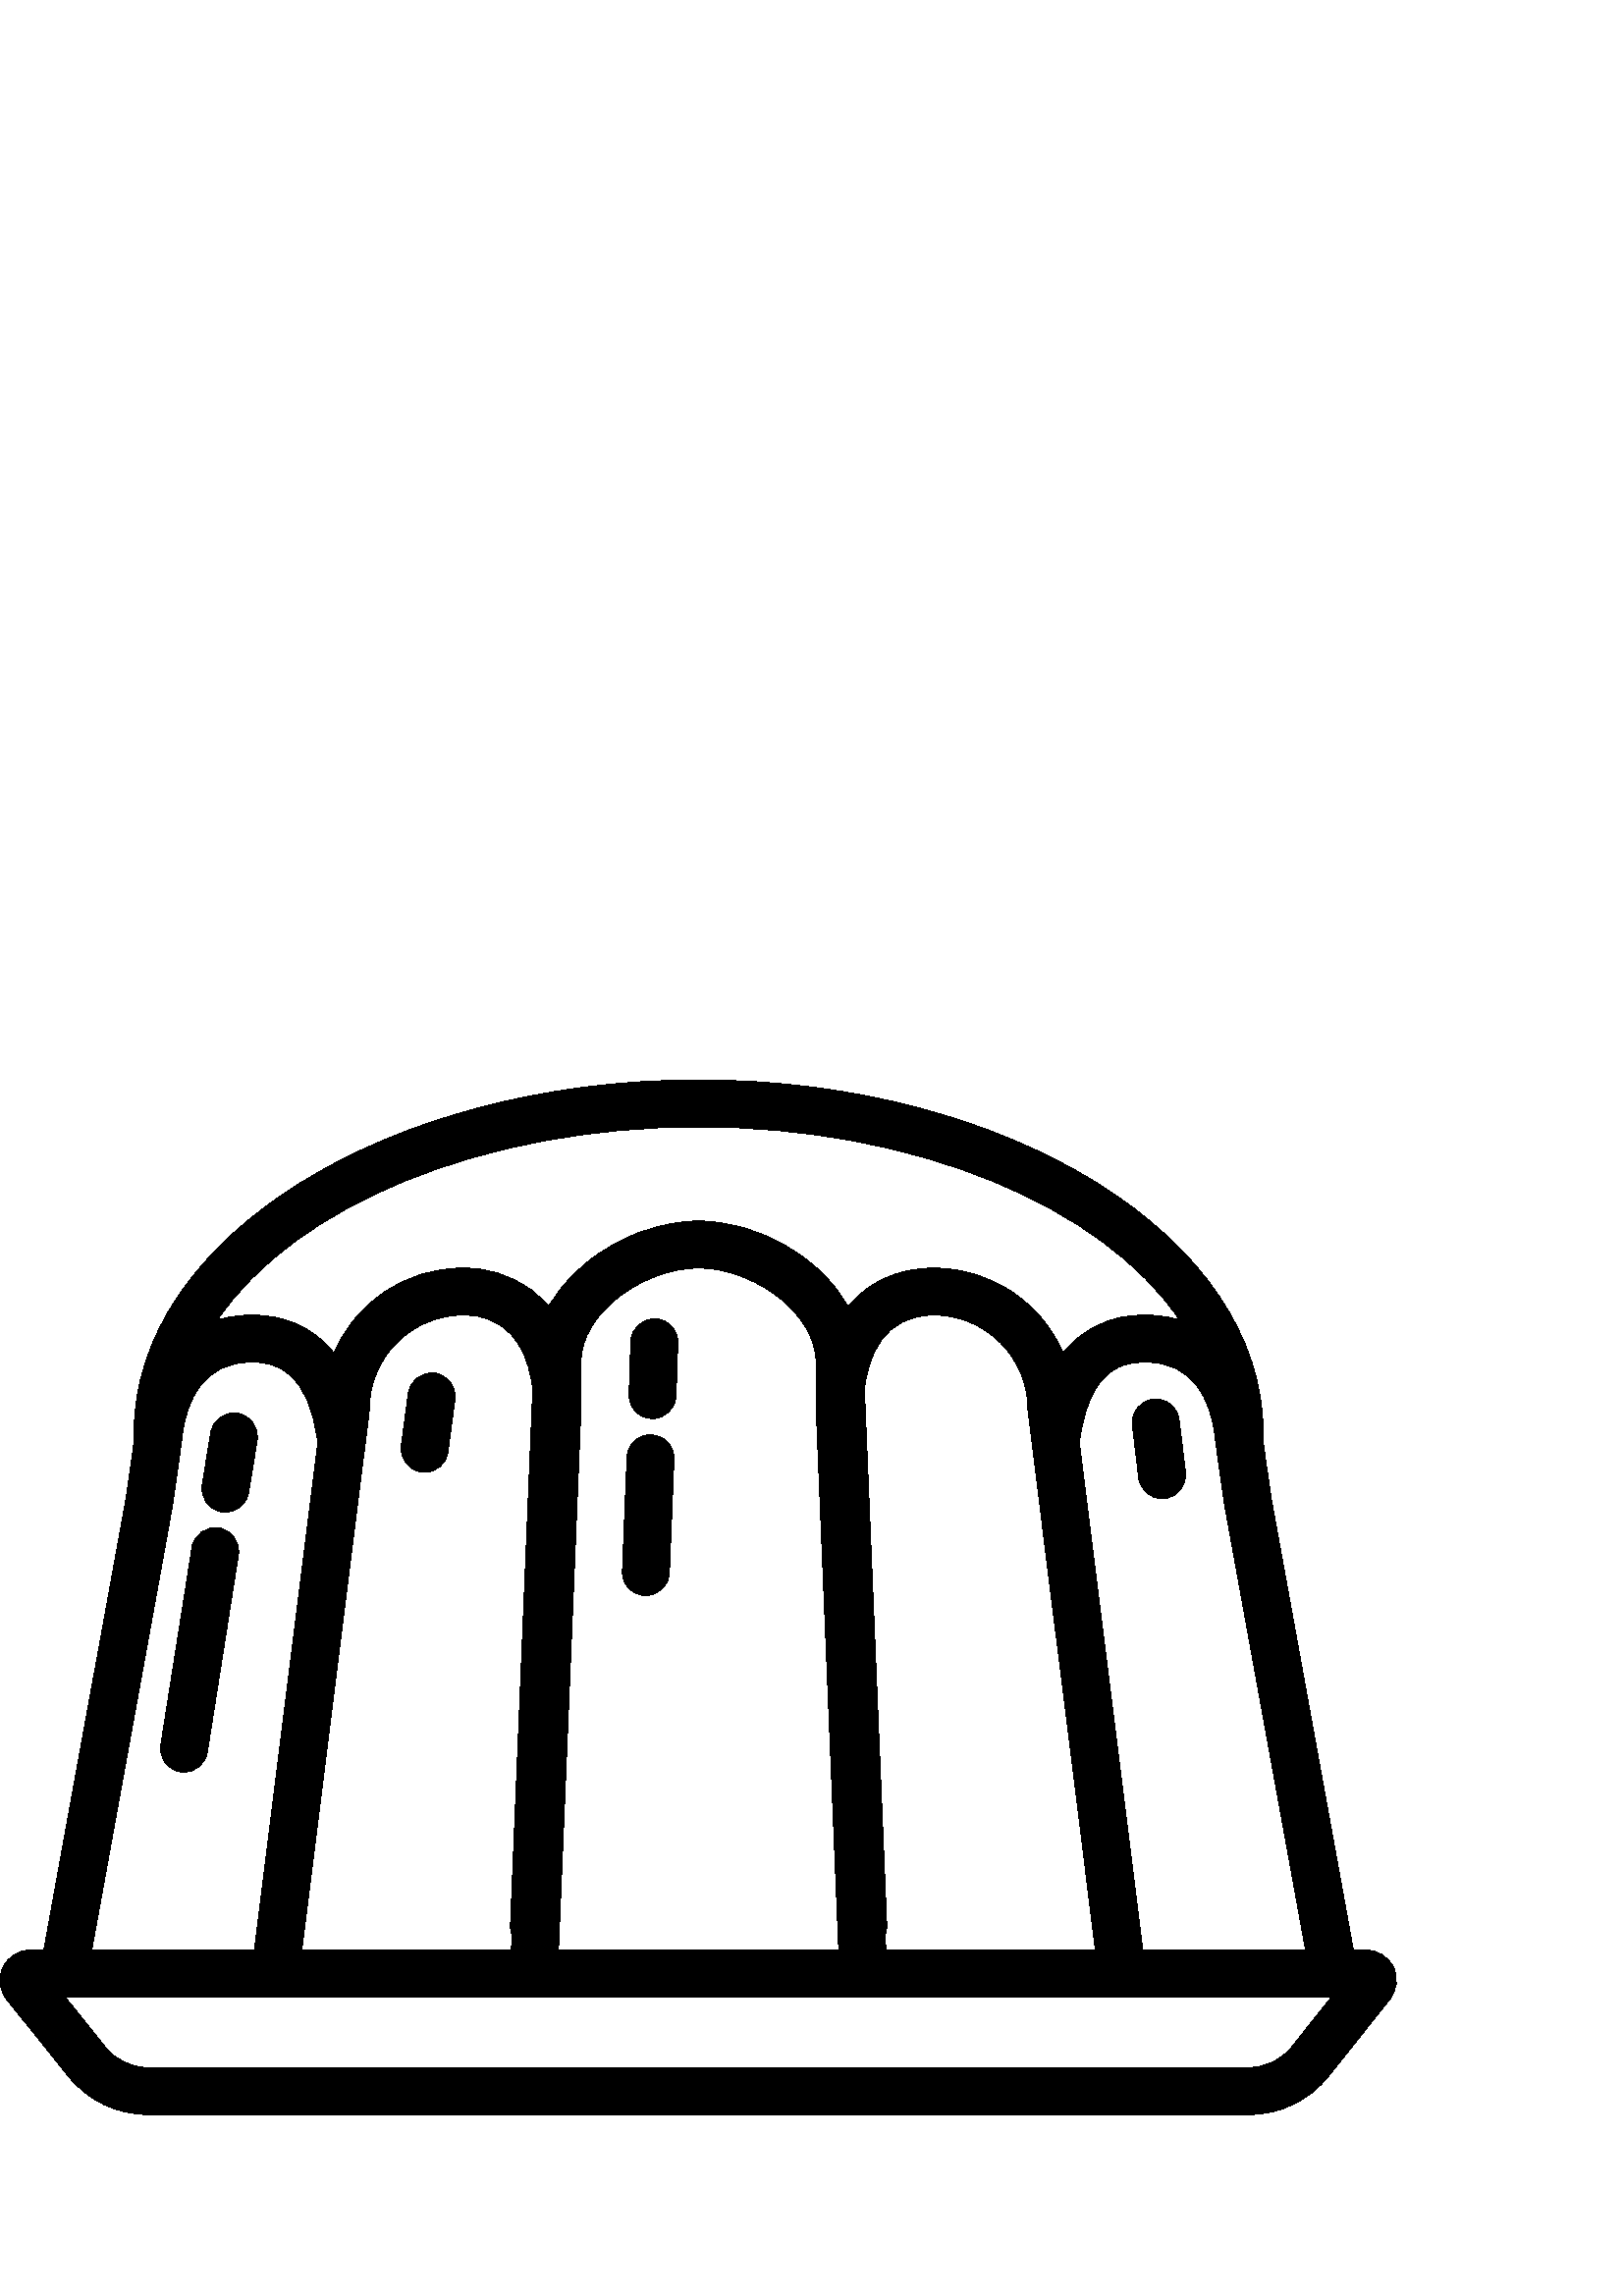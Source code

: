 %!PS-Adobe-3.0 EPSF-3.0
%%Pages: 1
%%DocumentData: Clean7Bit
%%LanguageLevel: 2
%%BoundingBox: 0 66 512 446
%%EndComments
%%BeginProlog
save
50 dict begin
/q { gsave } bind def
/Q { grestore } bind def
/cm { 6 array astore concat } bind def
/w { setlinewidth } bind def
/J { setlinecap } bind def
/j { setlinejoin } bind def
/M { setmiterlimit } bind def
/d { setdash } bind def
/m { moveto } bind def
/l { lineto } bind def
/c { curveto } bind def
/h { closepath } bind def
/re { exch dup neg 3 1 roll 5 3 roll moveto 0 rlineto
      0 exch rlineto 0 rlineto closepath } bind def
/S { stroke } bind def
/f { fill } bind def
/f* { eofill } bind def
/n { newpath } bind def
/W { clip } bind def
/W* { eoclip } bind def
/BT { } bind def
/ET { } bind def
/pdfmark where { pop globaldict /?pdfmark /exec load put }
    { globaldict begin /?pdfmark /pop load def /pdfmark
    /cleartomark load def end } ifelse
/BDC { mark 3 1 roll /BDC pdfmark } bind def
/EMC { mark /EMC pdfmark } bind def
/cairo_store_point { /cairo_point_y exch def /cairo_point_x exch def } def
/Tj { show currentpoint cairo_store_point } bind def
/TJ {
  {
    dup
    type /stringtype eq
    { show } { -0.001 mul 0 cairo_font_matrix dtransform rmoveto } ifelse
  } forall
  currentpoint cairo_store_point
} bind def
/cairo_selectfont { cairo_font_matrix aload pop pop pop 0 0 6 array astore
    cairo_font exch selectfont cairo_point_x cairo_point_y moveto } bind def
/Tf { pop /cairo_font exch def /cairo_font_matrix where
      { pop cairo_selectfont } if } bind def
/Td { matrix translate cairo_font_matrix matrix concatmatrix dup
      /cairo_font_matrix exch def dup 4 get exch 5 get cairo_store_point
      /cairo_font where { pop cairo_selectfont } if } bind def
/Tm { 2 copy 8 2 roll 6 array astore /cairo_font_matrix exch def
      cairo_store_point /cairo_font where { pop cairo_selectfont } if } bind def
/g { setgray } bind def
/rg { setrgbcolor } bind def
/d1 { setcachedevice } bind def
%%EndProlog
%%BeginSetup
%%EndSetup
%%Page: 1 1
%%BeginPageSetup
%%PageBoundingBox: 0 66 512 446
%%EndPageSetup
q 0 66 512 380 rectclip q
0 g
510.875 120.586 m 508.996 124.477 505.141 126.891 500.816 126.891 c 496.203
 126.891 l 466.379 290.887 l 465.242 297.172 464.422 303.504 463.609 309.836
 c 463.43 311.258 463.23 312.68 463.043 314.105 c 463.059 314.336 l 463.102
 315.098 463.137 315.855 463.137 316.633 c 463.137 387.965 370.277 446 256.148
 446 c 142.02 446 49.164 387.965 49.164 316.629 c 49.164 315.855 49.199 
315.098 49.242 314.336 c 49.258 314.102 l 49.066 312.68 48.871 311.258 48.688
 309.832 c 47.867 303.504 47.059 297.164 45.922 290.883 c 16.086 126.891
 l 11.18 126.891 l 6.844 126.891 2.977 124.461 1.105 120.543 c -0.766 116.629
 -0.23 112.102 2.477 108.738 c 25.141 80.527 l 32.301 71.637 42.953 66.531
 54.371 66.531 c 457.84 66.531 l 469.32 66.531 480.016 71.688 487.164 80.664
 c 509.562 108.797 l 512.254 112.168 512.754 116.699 510.875 120.586 c h
478.672 126.891 m 419 126.891 l 395.73 313.051 l 398.102 330.844 404.121
 338.098 410.734 340.875 c 413.805 342.16 416.996 342.496 420.008 342.496
 c 437.902 342.496 443.641 328.438 445.305 316.648 c 445.848 312.566 l 446.07
 310.91 446.297 309.266 446.512 307.609 c 447.375 300.977 448.227 294.359
 449.426 287.789 c h
135.34 324.188 m 135.406 325.254 l 135.406 344.281 150.879 359.754 169.906
 359.754 c 171.363 359.754 172.742 359.656 174.043 359.477 c 189.543 357.348
 194.121 343.168 195.355 332.543 c 187.152 135.879 l 187.102 134.66 187.316
 133.496 187.73 132.426 c 187.496 126.891 l 110.668 126.891 l h
213.02 325.254 m 213.02 342.504 l 213.02 361.082 236.727 377.004 256.141
 377.004 c 257.355 377.004 258.582 376.941 259.824 376.82 c 278.383 375.008
 299.168 359.961 299.262 342.254 c 299.262 325.254 l 299.297 325.254 l 299.297
 325.125 299.273 325.02 299.273 324.891 c 307.527 126.891 l 204.766 126.891
 l h
324.793 126.891 m 324.559 132.43 l 324.973 133.5 325.188 134.664 325.137
 135.879 c 316.934 332.52 l 318.262 344.043 323.531 359.754 342.395 359.754
 c 361.418 359.754 376.891 344.285 376.891 325.258 c 387.121 242.793 l 387.129
 242.844 l 387.129 242.828 l 387.156 243.008 l 401.637 126.898 l 324.793
 126.898 l h
256.141 428.75 m 335.988 428.75 404.473 399.461 432.426 358.098 c 431.535
 358.348 430.578 358.469 429.664 358.668 c 428.941 358.824 428.227 359.004
 427.473 359.117 c 425.066 359.496 422.594 359.754 419.996 359.754 c 417.484
 359.754 414.883 359.574 412.25 359.125 c 404.359 357.781 396.242 354.062
 389.844 345.871 c 389.809 345.957 389.75 346.031 389.707 346.129 c 388.852
 348.059 387.852 349.906 386.781 351.699 c 386.5 352.18 386.207 352.656 
385.902 353.133 c 384.723 354.969 383.473 356.754 382.074 358.418 c 382.012
 358.488 381.945 358.555 381.875 358.625 c 380.52 360.23 379.047 361.715
 377.512 363.137 c 377.098 363.523 376.684 363.895 376.254 364.266 c 374.613
 365.699 372.914 367.051 371.105 368.266 c 371.035 368.309 370.965 368.344
 370.895 368.387 c 369.137 369.555 367.273 370.586 365.367 371.535 c 364.852
 371.793 364.344 372.035 363.816 372.277 c 361.805 373.191 359.762 374.035
 357.621 374.703 c 357.586 374.711 357.543 374.719 357.512 374.727 c 355.406
 375.375 353.234 375.84 351.027 376.211 c 350.457 376.305 349.887 376.395
 349.309 376.469 c 347.031 376.777 344.723 376.996 342.367 376.996 c 329.258
 376.996 318.477 371.918 310.973 362.895 c 310.965 362.91 310.949 362.938
 310.93 362.957 c 309.773 365.008 308.422 366.957 306.973 368.855 c 306.602
 369.348 306.223 369.82 305.832 370.293 c 304.316 372.148 302.711 373.961
 300.953 375.641 c 300.918 375.676 300.883 375.703 300.848 375.738 c 299.098
 377.402 297.207 378.938 295.262 380.41 c 294.75 380.801 294.242 381.172
 293.723 381.543 c 291.715 382.973 289.645 384.344 287.48 385.559 c 287.453
 385.578 287.418 385.586 287.395 385.602 c 285.246 386.809 283.012 387.852
 280.762 388.828 c 280.184 389.078 279.605 389.32 279.02 389.555 c 276.727
 390.469 274.398 391.312 272.051 391.969 c 272.035 391.969 272.016 391.977
 272 391.977 c 269.656 392.633 267.301 393.098 264.945 393.469 c 264.348
 393.562 263.762 393.652 263.168 393.727 c 260.797 394.031 258.434 394.246
 256.105 394.246 c 253.777 394.246 251.402 394.031 249.031 393.727 c 248.445
 393.648 247.859 393.562 247.266 393.469 c 242.488 392.711 237.719 391.367
 233.078 389.512 c 232.57 389.312 232.078 389.105 231.566 388.891 c 226.816
 386.855 222.27 384.293 218.09 381.281 c 217.828 381.102 217.578 380.91 
217.328 380.723 c 212.973 377.488 209.074 373.781 205.805 369.664 c 205.773
 369.625 205.738 369.582 205.703 369.535 c 204.039 367.434 202.496 365.25
 201.199 362.957 c 199.742 364.699 198.078 366.164 196.379 367.594 c 195.895
 368 195.508 368.527 195.008 368.914 c 194.438 369.344 193.766 369.613 193.172
 370.02 c 186.668 374.453 178.863 377.004 169.852 377.004 c 167.488 377.004
 165.176 376.789 162.898 376.477 c 162.324 376.402 161.762 376.316 161.191
 376.219 c 158.969 375.84 156.777 375.375 154.656 374.719 c 154.629 374.711
 154.613 374.711 154.586 374.703 c 152.449 374.039 150.395 373.191 148.379
 372.281 c 147.859 372.039 147.352 371.797 146.852 371.547 c 144.918 370.582
 143.031 369.547 141.242 368.355 c 141.203 368.328 141.16 368.305 141.113
 368.277 c 139.293 367.062 137.594 365.691 135.949 364.258 c 135.523 363.887
 135.109 363.516 134.695 363.129 c 133.145 361.691 131.645 360.18 130.281
 358.551 c 130.238 358.496 130.188 358.453 130.145 358.395 c 128.746 356.719
 127.496 354.938 126.316 353.09 c 126.012 352.613 125.719 352.148 125.438
 351.668 c 124.34 349.828 123.312 347.941 122.453 345.965 c 122.426 345.914
 122.402 345.871 122.375 345.82 c 113.844 356.781 102.273 359.746 92.242
 359.746 c 89.645 359.746 87.168 359.496 84.762 359.109 c 84.012 358.988
 83.305 358.809 82.57 358.66 c 81.656 358.461 80.699 358.344 79.812 358.09
 c 107.809 399.461 176.305 428.75 256.141 428.75 c h
62.867 287.801 m 64.066 294.371 64.918 300.984 65.781 307.617 c 65.996 
309.273 66.223 310.922 66.445 312.578 c 66.988 316.656 l 68.645 328.445 
74.379 342.504 92.285 342.504 c 101.781 342.504 113.07 339.078 116.547 312.93
 c 93.293 126.891 l 33.621 126.891 l h
473.676 91.402 m 469.812 86.547 464.043 83.77 457.844 83.77 c 54.371 83.77
 l 48.207 83.77 42.453 86.52 38.59 91.324 c 23.875 109.645 l 488.211 109.645
 l h
473.676 91.402 m f
80.262 281.668 m 75.562 282.426 71.137 279.199 70.395 274.5 c 58.969 202.09
 l 58.219 197.379 61.434 192.965 66.133 192.223 c 66.59 192.145 67.039 192.113
 67.488 192.113 c 71.652 192.113 75.328 195.148 75.992 199.391 c 87.422 
271.805 l 88.18 276.516 84.961 280.934 80.262 281.668 c h
80.262 281.668 m f
94.285 313.82 m 95.055 318.527 91.863 322.961 87.16 323.723 c 82.383 324.48
 78.02 321.281 77.262 316.598 c 74.148 297.469 l 73.379 292.758 76.57 288.324
 81.27 287.566 c 81.746 287.488 82.211 287.457 82.668 287.457 c 86.816 287.457
 90.48 290.465 91.172 294.691 c h
94.285 313.82 m f
154.562 302.152 m 154.949 302.098 155.328 302.074 155.707 302.074 c 159.969
 302.074 163.668 305.223 164.246 309.559 c 166.809 328.773 l 167.438 333.492
 164.117 337.828 159.398 338.461 c 154.629 339.109 150.344 335.77 149.715
 331.051 c 147.152 311.836 l 146.523 307.117 149.836 302.781 154.562 302.152
 c h
154.562 302.152 m f
238.848 315.812 m 234.09 316.156 230.07 312.312 229.887 307.543 c 228.207
 265.875 l 228.016 261.117 231.715 257.105 236.477 256.914 c 236.598 256.906
 236.711 256.906 236.832 256.906 c 241.426 256.906 245.258 260.547 245.438
 265.188 c 247.121 306.852 l 247.309 311.602 243.602 315.613 238.848 315.812
 c h
238.848 315.812 m f
240.176 358.391 m 240.082 358.398 239.996 358.398 239.895 358.398 c 235.262
 358.398 231.441 354.719 231.285 350.051 c 230.656 330.68 l 230.492 325.922
 234.227 321.938 238.996 321.789 c 239.09 321.781 239.176 321.781 239.281
 321.781 c 243.91 321.781 247.73 325.461 247.887 330.129 c 248.516 349.5
 l 248.672 354.258 244.945 358.234 240.176 358.391 c h
240.176 358.391 m f
422.742 328.879 m 418.008 328.309 414.645 324.016 415.203 319.285 c 417.523
 300.047 l 418.059 295.664 421.777 292.445 426.082 292.445 c 426.426 292.445
 426.77 292.465 427.117 292.508 c 431.852 293.078 435.215 297.371 434.652
 302.098 c 432.332 321.34 l 431.762 326.074 427.391 329.465 422.742 328.879
 c h
422.742 328.879 m f
Q Q
showpage
%%Trailer
end restore
%%EOF
